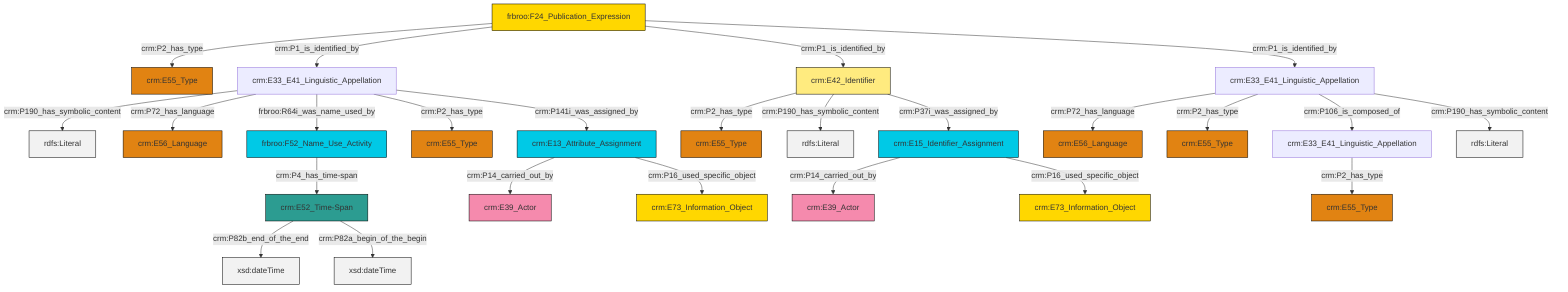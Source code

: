 graph TD
classDef Literal fill:#f2f2f2,stroke:#000000;
classDef CRM_Entity fill:#FFFFFF,stroke:#000000;
classDef Temporal_Entity fill:#00C9E6, stroke:#000000;
classDef Type fill:#E18312, stroke:#000000;
classDef Time-Span fill:#2C9C91, stroke:#000000;
classDef Appellation fill:#FFEB7F, stroke:#000000;
classDef Place fill:#008836, stroke:#000000;
classDef Persistent_Item fill:#B266B2, stroke:#000000;
classDef Conceptual_Object fill:#FFD700, stroke:#000000;
classDef Physical_Thing fill:#D2B48C, stroke:#000000;
classDef Actor fill:#f58aad, stroke:#000000;
classDef PC_Classes fill:#4ce600, stroke:#000000;
classDef Multi fill:#cccccc,stroke:#000000;

0["crm:E33_E41_Linguistic_Appellation"]:::Default -->|crm:P72_has_language| 1["crm:E56_Language"]:::Type
12["crm:E33_E41_Linguistic_Appellation"]:::Default -->|crm:P2_has_type| 13["crm:E55_Type"]:::Type
14["frbroo:F24_Publication_Expression"]:::Conceptual_Object -->|crm:P2_has_type| 15["crm:E55_Type"]:::Type
17["crm:E33_E41_Linguistic_Appellation"]:::Default -->|crm:P190_has_symbolic_content| 18[rdfs:Literal]:::Literal
17["crm:E33_E41_Linguistic_Appellation"]:::Default -->|crm:P72_has_language| 19["crm:E56_Language"]:::Type
6["crm:E42_Identifier"]:::Appellation -->|crm:P2_has_type| 20["crm:E55_Type"]:::Type
0["crm:E33_E41_Linguistic_Appellation"]:::Default -->|crm:P2_has_type| 10["crm:E55_Type"]:::Type
0["crm:E33_E41_Linguistic_Appellation"]:::Default -->|crm:P106_is_composed_of| 12["crm:E33_E41_Linguistic_Appellation"]:::Default
21["crm:E13_Attribute_Assignment"]:::Temporal_Entity -->|crm:P14_carried_out_by| 22["crm:E39_Actor"]:::Actor
26["crm:E15_Identifier_Assignment"]:::Temporal_Entity -->|crm:P14_carried_out_by| 24["crm:E39_Actor"]:::Actor
6["crm:E42_Identifier"]:::Appellation -->|crm:P190_has_symbolic_content| 27[rdfs:Literal]:::Literal
0["crm:E33_E41_Linguistic_Appellation"]:::Default -->|crm:P190_has_symbolic_content| 28[rdfs:Literal]:::Literal
6["crm:E42_Identifier"]:::Appellation -->|crm:P37i_was_assigned_by| 26["crm:E15_Identifier_Assignment"]:::Temporal_Entity
14["frbroo:F24_Publication_Expression"]:::Conceptual_Object -->|crm:P1_is_identified_by| 17["crm:E33_E41_Linguistic_Appellation"]:::Default
17["crm:E33_E41_Linguistic_Appellation"]:::Default -->|frbroo:R64i_was_name_used_by| 29["frbroo:F52_Name_Use_Activity"]:::Temporal_Entity
8["crm:E52_Time-Span"]:::Time-Span -->|crm:P82b_end_of_the_end| 37[xsd:dateTime]:::Literal
14["frbroo:F24_Publication_Expression"]:::Conceptual_Object -->|crm:P1_is_identified_by| 6["crm:E42_Identifier"]:::Appellation
29["frbroo:F52_Name_Use_Activity"]:::Temporal_Entity -->|crm:P4_has_time-span| 8["crm:E52_Time-Span"]:::Time-Span
17["crm:E33_E41_Linguistic_Appellation"]:::Default -->|crm:P2_has_type| 32["crm:E55_Type"]:::Type
21["crm:E13_Attribute_Assignment"]:::Temporal_Entity -->|crm:P16_used_specific_object| 2["crm:E73_Information_Object"]:::Conceptual_Object
17["crm:E33_E41_Linguistic_Appellation"]:::Default -->|crm:P141i_was_assigned_by| 21["crm:E13_Attribute_Assignment"]:::Temporal_Entity
14["frbroo:F24_Publication_Expression"]:::Conceptual_Object -->|crm:P1_is_identified_by| 0["crm:E33_E41_Linguistic_Appellation"]:::Default
8["crm:E52_Time-Span"]:::Time-Span -->|crm:P82a_begin_of_the_begin| 43[xsd:dateTime]:::Literal
26["crm:E15_Identifier_Assignment"]:::Temporal_Entity -->|crm:P16_used_specific_object| 4["crm:E73_Information_Object"]:::Conceptual_Object